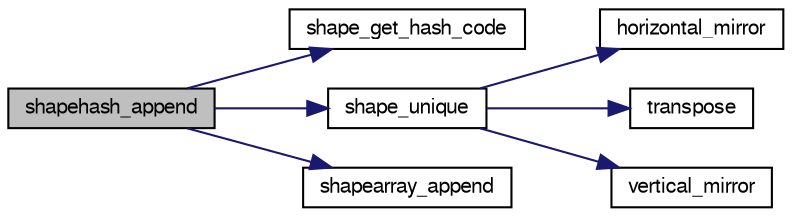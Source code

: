 digraph "shapehash_append"
{
 // LATEX_PDF_SIZE
  bgcolor="transparent";
  edge [fontname="FreeSans",fontsize="10",labelfontname="FreeSans",labelfontsize="10"];
  node [fontname="FreeSans",fontsize="10",shape=record];
  rankdir="LR";
  Node1 [label="shapehash_append",height=0.2,width=0.4,color="black", fillcolor="grey75", style="filled", fontcolor="black",tooltip="Append a shape to the hash table."];
  Node1 -> Node2 [color="midnightblue",fontsize="10",style="solid",fontname="FreeSans"];
  Node2 [label="shape_get_hash_code",height=0.2,width=0.4,color="black",URL="$perft_8c.html#af14ba86d0c8c1c9596b884822b81f50c",tooltip="Compute a hash code."];
  Node1 -> Node3 [color="midnightblue",fontsize="10",style="solid",fontname="FreeSans"];
  Node3 [label="shape_unique",height=0.2,width=0.4,color="black",URL="$perft_8c.html#a3d95b352f91770d4eeb0330f57716103",tooltip="unique shape."];
  Node3 -> Node4 [color="midnightblue",fontsize="10",style="solid",fontname="FreeSans"];
  Node4 [label="horizontal_mirror",height=0.2,width=0.4,color="black",URL="$bit_8c.html#a7826d84dcc6e19830bf93448eee22f4c",tooltip="Mirror the unsigned long long (exchange the line 1 - 8, 2 - 7, 3 - 6 & 4 - 5)."];
  Node3 -> Node5 [color="midnightblue",fontsize="10",style="solid",fontname="FreeSans"];
  Node5 [label="transpose",height=0.2,width=0.4,color="black",URL="$bit_8c.html#a62b47100450786b2738045b2f8aeebb3",tooltip="Transpose the unsigned long long (symetry % A1-H8 diagonal)."];
  Node3 -> Node6 [color="midnightblue",fontsize="10",style="solid",fontname="FreeSans"];
  Node6 [label="vertical_mirror",height=0.2,width=0.4,color="black",URL="$bit_8c.html#a896c459f1b772f5f4da4e72a0953330b",tooltip="Mirror the unsigned long long (exchange the lines A - H, B - G, C - F & D - E.)."];
  Node1 -> Node7 [color="midnightblue",fontsize="10",style="solid",fontname="FreeSans"];
  Node7 [label="shapearray_append",height=0.2,width=0.4,color="black",URL="$perft_8c.html#ad3aedea4b4ff00a6000d6a431f649c6e",tooltip="Append a shape into the array."];
}
